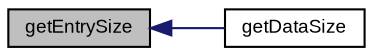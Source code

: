 digraph "getEntrySize"
{
  bgcolor="transparent";
  edge [fontname="Arial",fontsize="9",labelfontname="Arial",labelfontsize="9"];
  node [fontname="Arial",fontsize="9",shape=record];
  rankdir="LR";
  Node1 [label="getEntrySize",height=0.2,width=0.4,color="black", fillcolor="grey75", style="filled" fontcolor="black"];
  Node1 -> Node2 [dir="back",color="midnightblue",fontsize="9",style="solid",fontname="Arial"];
  Node2 [label="getDataSize",height=0.2,width=0.4,color="black",URL="$class_v_s_t_g_u_i_1_1_c_drop_source.html#a73d0900efc35b8cd4be0848ce07a35a1"];
}
